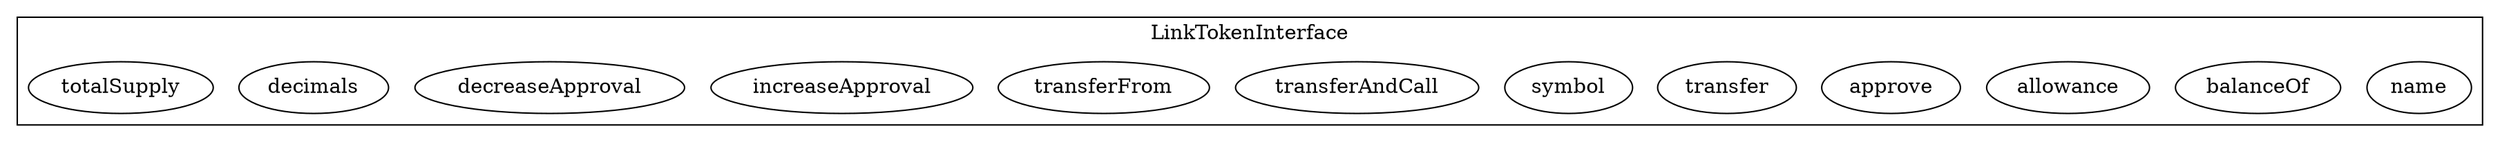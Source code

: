 strict digraph {
subgraph cluster_1470_LinkTokenInterface {
label = "LinkTokenInterface"
"1470_name" [label="name"]
"1470_balanceOf" [label="balanceOf"]
"1470_allowance" [label="allowance"]
"1470_approve" [label="approve"]
"1470_transfer" [label="transfer"]
"1470_symbol" [label="symbol"]
"1470_transferAndCall" [label="transferAndCall"]
"1470_transferFrom" [label="transferFrom"]
"1470_increaseApproval" [label="increaseApproval"]
"1470_decreaseApproval" [label="decreaseApproval"]
"1470_decimals" [label="decimals"]
"1470_totalSupply" [label="totalSupply"]
}subgraph cluster_solidity {
label = "[Solidity]"
}
}